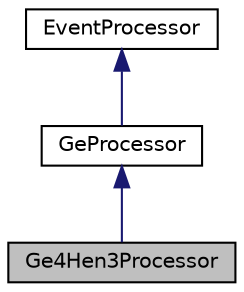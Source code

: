 digraph "Ge4Hen3Processor"
{
  edge [fontname="Helvetica",fontsize="10",labelfontname="Helvetica",labelfontsize="10"];
  node [fontname="Helvetica",fontsize="10",shape=record];
  Node1 [label="Ge4Hen3Processor",height=0.2,width=0.4,color="black", fillcolor="grey75", style="filled", fontcolor="black"];
  Node2 -> Node1 [dir="back",color="midnightblue",fontsize="10",style="solid",fontname="Helvetica"];
  Node2 [label="GeProcessor",height=0.2,width=0.4,color="black", fillcolor="white", style="filled",URL="$d2/d54/class_ge_processor.html",tooltip="Processor to handle Ge events. "];
  Node3 -> Node2 [dir="back",color="midnightblue",fontsize="10",style="solid",fontname="Helvetica"];
  Node3 [label="EventProcessor",height=0.2,width=0.4,color="black", fillcolor="white", style="filled",URL="$d6/d65/class_event_processor.html",tooltip="Class to handle event processing. "];
}
